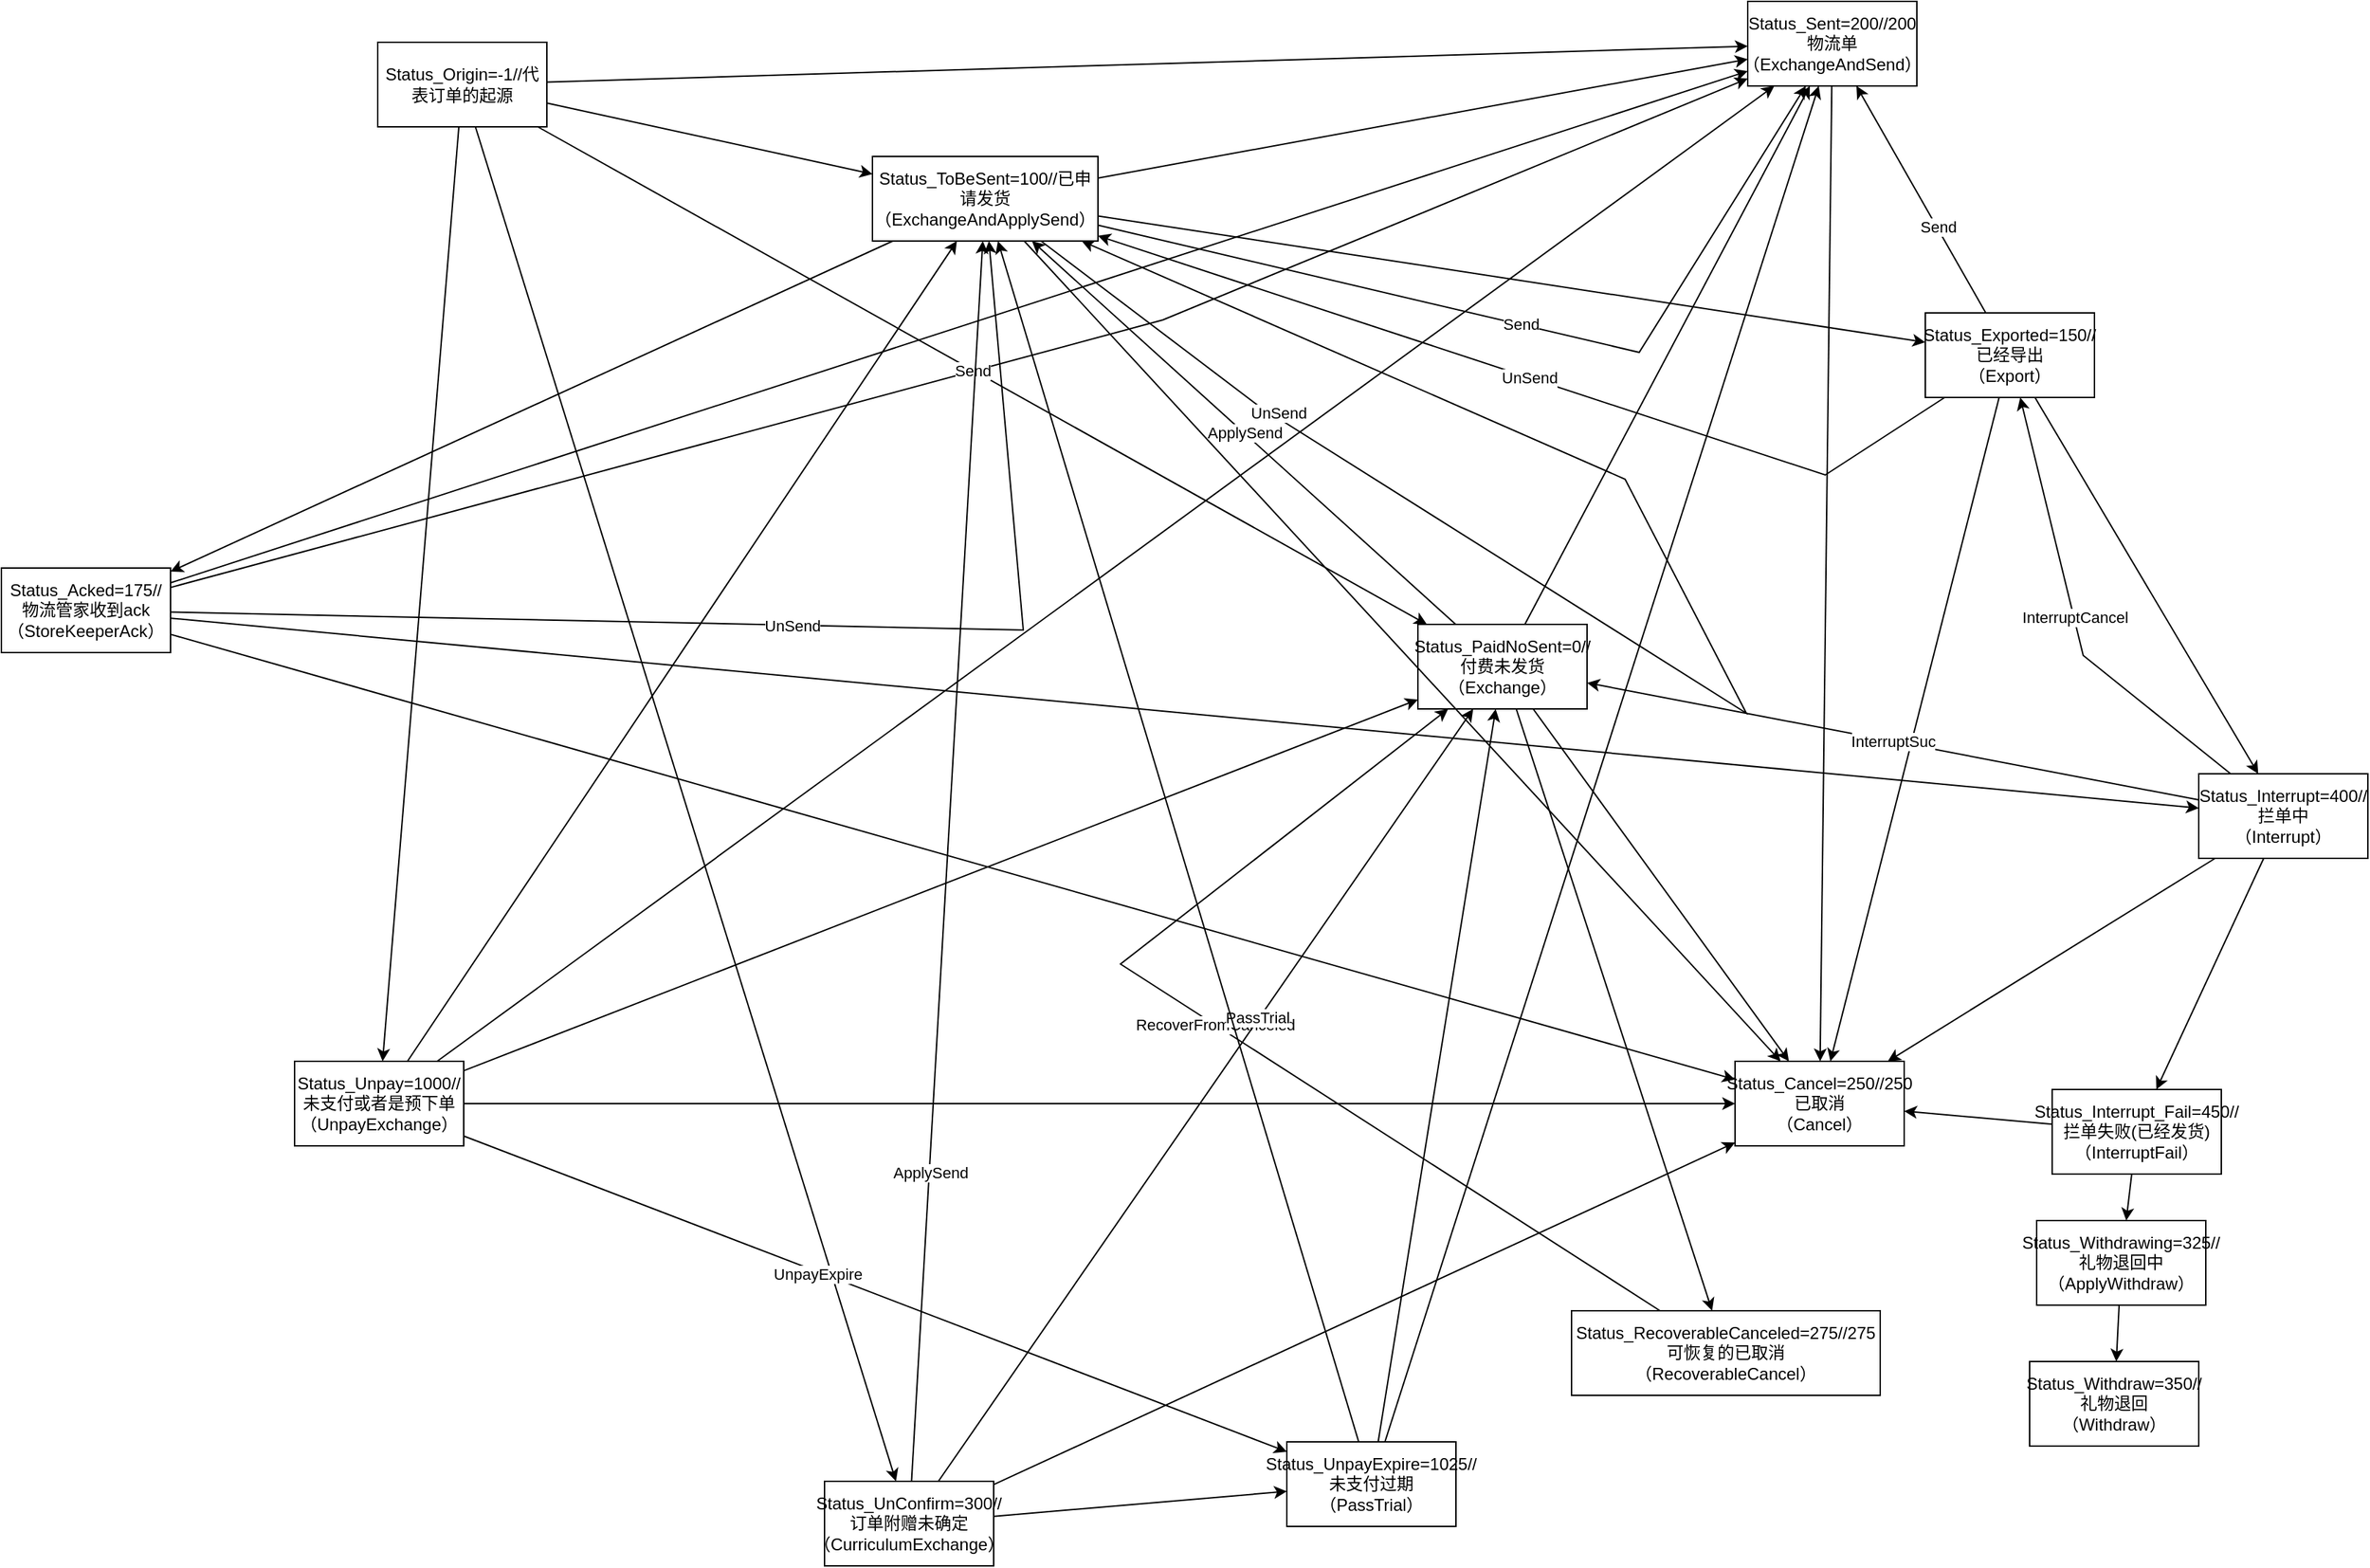 <mxfile version="20.8.3" type="github">
  <diagram id="fdzkevVaRtoIEABEt7VL" name="第 1 页">
    <mxGraphModel dx="1754" dy="1021" grid="0" gridSize="10" guides="1" tooltips="1" connect="1" arrows="1" fold="1" page="0" pageScale="1" pageWidth="827" pageHeight="1169" math="0" shadow="0">
      <root>
        <mxCell id="0" />
        <mxCell id="1" parent="0" />
        <mxCell id="ceMc0I4QSkiQqL9lnHnG-19" style="rounded=0;orthogonalLoop=1;jettySize=auto;html=1;" edge="1" parent="1" source="ceMc0I4QSkiQqL9lnHnG-2" target="ceMc0I4QSkiQqL9lnHnG-3">
          <mxGeometry relative="1" as="geometry" />
        </mxCell>
        <mxCell id="ceMc0I4QSkiQqL9lnHnG-23" style="rounded=0;orthogonalLoop=1;jettySize=auto;html=1;" edge="1" parent="1" source="ceMc0I4QSkiQqL9lnHnG-2" target="ceMc0I4QSkiQqL9lnHnG-4">
          <mxGeometry relative="1" as="geometry" />
        </mxCell>
        <mxCell id="ceMc0I4QSkiQqL9lnHnG-27" style="edgeStyle=none;rounded=0;orthogonalLoop=1;jettySize=auto;html=1;" edge="1" parent="1" source="ceMc0I4QSkiQqL9lnHnG-2" target="ceMc0I4QSkiQqL9lnHnG-7">
          <mxGeometry relative="1" as="geometry" />
        </mxCell>
        <mxCell id="ceMc0I4QSkiQqL9lnHnG-32" style="edgeStyle=none;rounded=0;orthogonalLoop=1;jettySize=auto;html=1;" edge="1" parent="1" source="ceMc0I4QSkiQqL9lnHnG-2" target="ceMc0I4QSkiQqL9lnHnG-17">
          <mxGeometry relative="1" as="geometry" />
        </mxCell>
        <mxCell id="ceMc0I4QSkiQqL9lnHnG-33" style="edgeStyle=none;rounded=0;orthogonalLoop=1;jettySize=auto;html=1;" edge="1" parent="1" source="ceMc0I4QSkiQqL9lnHnG-2" target="ceMc0I4QSkiQqL9lnHnG-11">
          <mxGeometry relative="1" as="geometry" />
        </mxCell>
        <mxCell id="ceMc0I4QSkiQqL9lnHnG-2" value="Status_Origin=-1//代表订单的起源" style="whiteSpace=wrap;html=1;" vertex="1" parent="1">
          <mxGeometry x="163" y="-196" width="120" height="60" as="geometry" />
        </mxCell>
        <mxCell id="ceMc0I4QSkiQqL9lnHnG-28" style="edgeStyle=none;rounded=0;orthogonalLoop=1;jettySize=auto;html=1;" edge="1" parent="1" source="ceMc0I4QSkiQqL9lnHnG-3" target="ceMc0I4QSkiQqL9lnHnG-7">
          <mxGeometry relative="1" as="geometry" />
        </mxCell>
        <mxCell id="ceMc0I4QSkiQqL9lnHnG-38" value="&lt;span style=&quot;font-size: 11px;&quot;&gt;ApplySend&lt;/span&gt;" style="edgeStyle=none;rounded=0;orthogonalLoop=1;jettySize=auto;html=1;" edge="1" parent="1" source="ceMc0I4QSkiQqL9lnHnG-3" target="ceMc0I4QSkiQqL9lnHnG-4">
          <mxGeometry relative="1" as="geometry" />
        </mxCell>
        <mxCell id="ceMc0I4QSkiQqL9lnHnG-52" style="edgeStyle=none;rounded=0;orthogonalLoop=1;jettySize=auto;html=1;" edge="1" parent="1" source="ceMc0I4QSkiQqL9lnHnG-3" target="ceMc0I4QSkiQqL9lnHnG-9">
          <mxGeometry relative="1" as="geometry" />
        </mxCell>
        <mxCell id="ceMc0I4QSkiQqL9lnHnG-70" style="edgeStyle=none;rounded=0;orthogonalLoop=1;jettySize=auto;html=1;" edge="1" parent="1" source="ceMc0I4QSkiQqL9lnHnG-3" target="ceMc0I4QSkiQqL9lnHnG-10">
          <mxGeometry relative="1" as="geometry" />
        </mxCell>
        <mxCell id="ceMc0I4QSkiQqL9lnHnG-3" value="Status_PaidNoSent=0//付费未发货&lt;br&gt;（Exchange）" style="whiteSpace=wrap;html=1;" vertex="1" parent="1">
          <mxGeometry x="901" y="217" width="120" height="60" as="geometry" />
        </mxCell>
        <mxCell id="ceMc0I4QSkiQqL9lnHnG-26" style="edgeStyle=none;rounded=0;orthogonalLoop=1;jettySize=auto;html=1;" edge="1" parent="1" source="ceMc0I4QSkiQqL9lnHnG-4" target="ceMc0I4QSkiQqL9lnHnG-7">
          <mxGeometry relative="1" as="geometry" />
        </mxCell>
        <mxCell id="ceMc0I4QSkiQqL9lnHnG-41" style="edgeStyle=none;rounded=0;orthogonalLoop=1;jettySize=auto;html=1;" edge="1" parent="1" source="ceMc0I4QSkiQqL9lnHnG-4" target="ceMc0I4QSkiQqL9lnHnG-5">
          <mxGeometry relative="1" as="geometry" />
        </mxCell>
        <mxCell id="ceMc0I4QSkiQqL9lnHnG-42" style="edgeStyle=none;rounded=0;orthogonalLoop=1;jettySize=auto;html=1;" edge="1" parent="1" source="ceMc0I4QSkiQqL9lnHnG-4" target="ceMc0I4QSkiQqL9lnHnG-6">
          <mxGeometry relative="1" as="geometry" />
        </mxCell>
        <mxCell id="ceMc0I4QSkiQqL9lnHnG-46" value="&lt;span style=&quot;font-size: 11px;&quot;&gt;Send&lt;/span&gt;" style="edgeStyle=none;rounded=0;orthogonalLoop=1;jettySize=auto;html=1;" edge="1" parent="1" source="ceMc0I4QSkiQqL9lnHnG-4" target="ceMc0I4QSkiQqL9lnHnG-7">
          <mxGeometry relative="1" as="geometry">
            <Array as="points">
              <mxPoint x="1058" y="24" />
            </Array>
          </mxGeometry>
        </mxCell>
        <mxCell id="ceMc0I4QSkiQqL9lnHnG-49" style="edgeStyle=none;rounded=0;orthogonalLoop=1;jettySize=auto;html=1;" edge="1" parent="1" source="ceMc0I4QSkiQqL9lnHnG-4" target="ceMc0I4QSkiQqL9lnHnG-4">
          <mxGeometry relative="1" as="geometry">
            <mxPoint x="1191" y="310.5" as="targetPoint" />
            <Array as="points">
              <mxPoint x="788" y="62" />
              <mxPoint x="1134" y="280" />
              <mxPoint x="1048" y="114" />
            </Array>
          </mxGeometry>
        </mxCell>
        <mxCell id="ceMc0I4QSkiQqL9lnHnG-50" value="UnSend" style="edgeLabel;html=1;align=center;verticalAlign=middle;resizable=0;points=[];" vertex="1" connectable="0" parent="ceMc0I4QSkiQqL9lnHnG-49">
          <mxGeometry x="-0.656" y="3" relative="1" as="geometry">
            <mxPoint as="offset" />
          </mxGeometry>
        </mxCell>
        <mxCell id="ceMc0I4QSkiQqL9lnHnG-51" style="edgeStyle=none;rounded=0;orthogonalLoop=1;jettySize=auto;html=1;" edge="1" parent="1" source="ceMc0I4QSkiQqL9lnHnG-4" target="ceMc0I4QSkiQqL9lnHnG-9">
          <mxGeometry relative="1" as="geometry" />
        </mxCell>
        <mxCell id="ceMc0I4QSkiQqL9lnHnG-4" value="Status_ToBeSent=100//已申请发货&lt;br&gt;（ExchangeAndApplySend）" style="whiteSpace=wrap;html=1;" vertex="1" parent="1">
          <mxGeometry x="514" y="-115" width="160" height="60" as="geometry" />
        </mxCell>
        <mxCell id="ceMc0I4QSkiQqL9lnHnG-43" style="edgeStyle=none;rounded=0;orthogonalLoop=1;jettySize=auto;html=1;" edge="1" parent="1" source="ceMc0I4QSkiQqL9lnHnG-5" target="ceMc0I4QSkiQqL9lnHnG-7">
          <mxGeometry relative="1" as="geometry" />
        </mxCell>
        <mxCell id="ceMc0I4QSkiQqL9lnHnG-44" value="Send" style="edgeLabel;html=1;align=center;verticalAlign=middle;resizable=0;points=[];" vertex="1" connectable="0" parent="ceMc0I4QSkiQqL9lnHnG-43">
          <mxGeometry x="-0.247" y="-1" relative="1" as="geometry">
            <mxPoint as="offset" />
          </mxGeometry>
        </mxCell>
        <mxCell id="ceMc0I4QSkiQqL9lnHnG-47" value="&lt;span style=&quot;font-size: 11px;&quot;&gt;UnSend&lt;/span&gt;" style="edgeStyle=none;rounded=0;orthogonalLoop=1;jettySize=auto;html=1;" edge="1" parent="1" source="ceMc0I4QSkiQqL9lnHnG-5" target="ceMc0I4QSkiQqL9lnHnG-4">
          <mxGeometry relative="1" as="geometry">
            <Array as="points">
              <mxPoint x="1190" y="111" />
            </Array>
          </mxGeometry>
        </mxCell>
        <mxCell id="ceMc0I4QSkiQqL9lnHnG-58" style="edgeStyle=none;rounded=0;orthogonalLoop=1;jettySize=auto;html=1;" edge="1" parent="1" source="ceMc0I4QSkiQqL9lnHnG-5" target="ceMc0I4QSkiQqL9lnHnG-9">
          <mxGeometry relative="1" as="geometry" />
        </mxCell>
        <mxCell id="ceMc0I4QSkiQqL9lnHnG-60" style="edgeStyle=none;rounded=0;orthogonalLoop=1;jettySize=auto;html=1;" edge="1" parent="1" source="ceMc0I4QSkiQqL9lnHnG-5" target="ceMc0I4QSkiQqL9lnHnG-15">
          <mxGeometry relative="1" as="geometry" />
        </mxCell>
        <mxCell id="ceMc0I4QSkiQqL9lnHnG-5" value="&lt;div&gt;Status_Exported=150//已经导出&lt;/div&gt;&lt;div&gt;（Export）&lt;/div&gt;" style="whiteSpace=wrap;html=1;" vertex="1" parent="1">
          <mxGeometry x="1261" y="-4" width="120" height="60" as="geometry" />
        </mxCell>
        <mxCell id="ceMc0I4QSkiQqL9lnHnG-31" style="edgeStyle=none;rounded=0;orthogonalLoop=1;jettySize=auto;html=1;" edge="1" parent="1" source="ceMc0I4QSkiQqL9lnHnG-6" target="ceMc0I4QSkiQqL9lnHnG-7">
          <mxGeometry relative="1" as="geometry" />
        </mxCell>
        <mxCell id="ceMc0I4QSkiQqL9lnHnG-45" value="&lt;span style=&quot;font-size: 11px;&quot;&gt;Send&lt;/span&gt;" style="edgeStyle=none;rounded=0;orthogonalLoop=1;jettySize=auto;html=1;" edge="1" parent="1" source="ceMc0I4QSkiQqL9lnHnG-6" target="ceMc0I4QSkiQqL9lnHnG-7">
          <mxGeometry relative="1" as="geometry">
            <Array as="points">
              <mxPoint x="720" y="1" />
            </Array>
          </mxGeometry>
        </mxCell>
        <mxCell id="ceMc0I4QSkiQqL9lnHnG-48" value="&lt;span style=&quot;font-size: 11px;&quot;&gt;UnSend&lt;/span&gt;" style="edgeStyle=none;rounded=0;orthogonalLoop=1;jettySize=auto;html=1;" edge="1" parent="1" source="ceMc0I4QSkiQqL9lnHnG-6" target="ceMc0I4QSkiQqL9lnHnG-4">
          <mxGeometry relative="1" as="geometry">
            <Array as="points">
              <mxPoint x="621" y="221" />
            </Array>
          </mxGeometry>
        </mxCell>
        <mxCell id="ceMc0I4QSkiQqL9lnHnG-59" style="edgeStyle=none;rounded=0;orthogonalLoop=1;jettySize=auto;html=1;" edge="1" parent="1" source="ceMc0I4QSkiQqL9lnHnG-6" target="ceMc0I4QSkiQqL9lnHnG-9">
          <mxGeometry relative="1" as="geometry" />
        </mxCell>
        <mxCell id="ceMc0I4QSkiQqL9lnHnG-61" style="edgeStyle=none;rounded=0;orthogonalLoop=1;jettySize=auto;html=1;" edge="1" parent="1" source="ceMc0I4QSkiQqL9lnHnG-6" target="ceMc0I4QSkiQqL9lnHnG-15">
          <mxGeometry relative="1" as="geometry" />
        </mxCell>
        <mxCell id="ceMc0I4QSkiQqL9lnHnG-6" value="Status_Acked=175//物流管家收到ack&lt;br&gt;（StoreKeeperAck）" style="whiteSpace=wrap;html=1;" vertex="1" parent="1">
          <mxGeometry x="-104" y="177" width="120" height="60" as="geometry" />
        </mxCell>
        <mxCell id="ceMc0I4QSkiQqL9lnHnG-55" style="edgeStyle=none;rounded=0;orthogonalLoop=1;jettySize=auto;html=1;" edge="1" parent="1" source="ceMc0I4QSkiQqL9lnHnG-7" target="ceMc0I4QSkiQqL9lnHnG-9">
          <mxGeometry relative="1" as="geometry" />
        </mxCell>
        <mxCell id="ceMc0I4QSkiQqL9lnHnG-7" value="Status_Sent=200//200物流单&lt;br&gt;（ExchangeAndSend）" style="whiteSpace=wrap;html=1;" vertex="1" parent="1">
          <mxGeometry x="1135" y="-225" width="120" height="60" as="geometry" />
        </mxCell>
        <mxCell id="ceMc0I4QSkiQqL9lnHnG-9" value="Status_Cancel=250//250已取消&lt;br&gt;（Cancel）" style="whiteSpace=wrap;html=1;" vertex="1" parent="1">
          <mxGeometry x="1126" y="527" width="120" height="60" as="geometry" />
        </mxCell>
        <mxCell id="ceMc0I4QSkiQqL9lnHnG-71" value="&lt;span style=&quot;font-size: 11px;&quot;&gt;RecoverFromCanceled&lt;/span&gt;" style="edgeStyle=none;rounded=0;orthogonalLoop=1;jettySize=auto;html=1;" edge="1" parent="1" source="ceMc0I4QSkiQqL9lnHnG-10" target="ceMc0I4QSkiQqL9lnHnG-3">
          <mxGeometry relative="1" as="geometry">
            <Array as="points">
              <mxPoint x="690" y="458" />
            </Array>
          </mxGeometry>
        </mxCell>
        <mxCell id="ceMc0I4QSkiQqL9lnHnG-10" value="Status_RecoverableCanceled=275//275可恢复的已取消&lt;br&gt;（RecoverableCancel）" style="whiteSpace=wrap;html=1;" vertex="1" parent="1">
          <mxGeometry x="1010" y="704" width="219" height="60" as="geometry" />
        </mxCell>
        <mxCell id="ceMc0I4QSkiQqL9lnHnG-34" style="edgeStyle=none;rounded=0;orthogonalLoop=1;jettySize=auto;html=1;" edge="1" parent="1" source="ceMc0I4QSkiQqL9lnHnG-11" target="ceMc0I4QSkiQqL9lnHnG-3">
          <mxGeometry relative="1" as="geometry" />
        </mxCell>
        <mxCell id="ceMc0I4QSkiQqL9lnHnG-35" value="PassTrial" style="edgeLabel;html=1;align=center;verticalAlign=middle;resizable=0;points=[];" vertex="1" connectable="0" parent="ceMc0I4QSkiQqL9lnHnG-34">
          <mxGeometry x="0.198" y="2" relative="1" as="geometry">
            <mxPoint as="offset" />
          </mxGeometry>
        </mxCell>
        <mxCell id="ceMc0I4QSkiQqL9lnHnG-37" style="edgeStyle=none;rounded=0;orthogonalLoop=1;jettySize=auto;html=1;" edge="1" parent="1" source="ceMc0I4QSkiQqL9lnHnG-11" target="ceMc0I4QSkiQqL9lnHnG-18">
          <mxGeometry relative="1" as="geometry" />
        </mxCell>
        <mxCell id="ceMc0I4QSkiQqL9lnHnG-39" style="edgeStyle=none;rounded=0;orthogonalLoop=1;jettySize=auto;html=1;" edge="1" parent="1" source="ceMc0I4QSkiQqL9lnHnG-11" target="ceMc0I4QSkiQqL9lnHnG-4">
          <mxGeometry relative="1" as="geometry" />
        </mxCell>
        <mxCell id="ceMc0I4QSkiQqL9lnHnG-40" value="ApplySend" style="edgeLabel;html=1;align=center;verticalAlign=middle;resizable=0;points=[];" vertex="1" connectable="0" parent="ceMc0I4QSkiQqL9lnHnG-39">
          <mxGeometry x="-0.501" relative="1" as="geometry">
            <mxPoint as="offset" />
          </mxGeometry>
        </mxCell>
        <mxCell id="ceMc0I4QSkiQqL9lnHnG-54" style="edgeStyle=none;rounded=0;orthogonalLoop=1;jettySize=auto;html=1;" edge="1" parent="1" source="ceMc0I4QSkiQqL9lnHnG-11" target="ceMc0I4QSkiQqL9lnHnG-9">
          <mxGeometry relative="1" as="geometry" />
        </mxCell>
        <mxCell id="ceMc0I4QSkiQqL9lnHnG-11" value="Status_UnConfirm=300//订单附赠未确定&lt;br&gt;（CurriculumExchange）" style="whiteSpace=wrap;html=1;" vertex="1" parent="1">
          <mxGeometry x="480" y="825" width="120" height="60" as="geometry" />
        </mxCell>
        <mxCell id="ceMc0I4QSkiQqL9lnHnG-69" style="edgeStyle=none;rounded=0;orthogonalLoop=1;jettySize=auto;html=1;" edge="1" parent="1" source="ceMc0I4QSkiQqL9lnHnG-13" target="ceMc0I4QSkiQqL9lnHnG-14">
          <mxGeometry relative="1" as="geometry" />
        </mxCell>
        <mxCell id="ceMc0I4QSkiQqL9lnHnG-13" value="Status_Withdrawing=325//礼物退回中&lt;br&gt;（ApplyWithdraw）" style="whiteSpace=wrap;html=1;" vertex="1" parent="1">
          <mxGeometry x="1340" y="640" width="120" height="60" as="geometry" />
        </mxCell>
        <mxCell id="ceMc0I4QSkiQqL9lnHnG-14" value="Status_Withdraw=350//礼物退回&lt;br&gt;（Withdraw）" style="whiteSpace=wrap;html=1;" vertex="1" parent="1">
          <mxGeometry x="1335" y="740" width="120" height="60" as="geometry" />
        </mxCell>
        <mxCell id="ceMc0I4QSkiQqL9lnHnG-56" style="edgeStyle=none;rounded=0;orthogonalLoop=1;jettySize=auto;html=1;" edge="1" parent="1" source="ceMc0I4QSkiQqL9lnHnG-15" target="ceMc0I4QSkiQqL9lnHnG-9">
          <mxGeometry relative="1" as="geometry" />
        </mxCell>
        <mxCell id="ceMc0I4QSkiQqL9lnHnG-62" value="&lt;span style=&quot;font-size: 11px;&quot;&gt;InterruptCancel&lt;/span&gt;" style="edgeStyle=none;rounded=0;orthogonalLoop=1;jettySize=auto;html=1;" edge="1" parent="1" source="ceMc0I4QSkiQqL9lnHnG-15" target="ceMc0I4QSkiQqL9lnHnG-5">
          <mxGeometry relative="1" as="geometry">
            <Array as="points">
              <mxPoint x="1373" y="239" />
            </Array>
          </mxGeometry>
        </mxCell>
        <mxCell id="ceMc0I4QSkiQqL9lnHnG-63" value="&lt;span style=&quot;font-size: 11px;&quot;&gt;InterruptSuc&lt;/span&gt;" style="edgeStyle=none;rounded=0;orthogonalLoop=1;jettySize=auto;html=1;" edge="1" parent="1" source="ceMc0I4QSkiQqL9lnHnG-15" target="ceMc0I4QSkiQqL9lnHnG-3">
          <mxGeometry relative="1" as="geometry" />
        </mxCell>
        <mxCell id="ceMc0I4QSkiQqL9lnHnG-64" style="edgeStyle=none;rounded=0;orthogonalLoop=1;jettySize=auto;html=1;" edge="1" parent="1" source="ceMc0I4QSkiQqL9lnHnG-15" target="ceMc0I4QSkiQqL9lnHnG-16">
          <mxGeometry relative="1" as="geometry" />
        </mxCell>
        <mxCell id="ceMc0I4QSkiQqL9lnHnG-15" value="Status_Interrupt=400//拦单中&lt;br&gt;（Interrupt）" style="whiteSpace=wrap;html=1;" vertex="1" parent="1">
          <mxGeometry x="1455" y="323" width="120" height="60" as="geometry" />
        </mxCell>
        <mxCell id="ceMc0I4QSkiQqL9lnHnG-57" style="edgeStyle=none;rounded=0;orthogonalLoop=1;jettySize=auto;html=1;" edge="1" parent="1" source="ceMc0I4QSkiQqL9lnHnG-16" target="ceMc0I4QSkiQqL9lnHnG-9">
          <mxGeometry relative="1" as="geometry" />
        </mxCell>
        <mxCell id="ceMc0I4QSkiQqL9lnHnG-66" style="edgeStyle=none;rounded=0;orthogonalLoop=1;jettySize=auto;html=1;" edge="1" parent="1" source="ceMc0I4QSkiQqL9lnHnG-16" target="ceMc0I4QSkiQqL9lnHnG-13">
          <mxGeometry relative="1" as="geometry" />
        </mxCell>
        <mxCell id="ceMc0I4QSkiQqL9lnHnG-16" value="Status_Interrupt_Fail=450//拦单失败(已经发货)&lt;br&gt;（InterruptFail）" style="whiteSpace=wrap;html=1;" vertex="1" parent="1">
          <mxGeometry x="1351" y="547" width="120" height="60" as="geometry" />
        </mxCell>
        <mxCell id="ceMc0I4QSkiQqL9lnHnG-20" style="rounded=0;orthogonalLoop=1;jettySize=auto;html=1;" edge="1" parent="1" source="ceMc0I4QSkiQqL9lnHnG-17" target="ceMc0I4QSkiQqL9lnHnG-3">
          <mxGeometry relative="1" as="geometry" />
        </mxCell>
        <mxCell id="ceMc0I4QSkiQqL9lnHnG-24" style="rounded=0;orthogonalLoop=1;jettySize=auto;html=1;" edge="1" parent="1" source="ceMc0I4QSkiQqL9lnHnG-17" target="ceMc0I4QSkiQqL9lnHnG-4">
          <mxGeometry relative="1" as="geometry" />
        </mxCell>
        <mxCell id="ceMc0I4QSkiQqL9lnHnG-29" style="edgeStyle=none;rounded=0;orthogonalLoop=1;jettySize=auto;html=1;" edge="1" parent="1" source="ceMc0I4QSkiQqL9lnHnG-17" target="ceMc0I4QSkiQqL9lnHnG-7">
          <mxGeometry relative="1" as="geometry" />
        </mxCell>
        <mxCell id="ceMc0I4QSkiQqL9lnHnG-53" style="edgeStyle=none;rounded=0;orthogonalLoop=1;jettySize=auto;html=1;" edge="1" parent="1" source="ceMc0I4QSkiQqL9lnHnG-17" target="ceMc0I4QSkiQqL9lnHnG-9">
          <mxGeometry relative="1" as="geometry" />
        </mxCell>
        <mxCell id="ceMc0I4QSkiQqL9lnHnG-72" style="edgeStyle=none;rounded=0;orthogonalLoop=1;jettySize=auto;html=1;" edge="1" parent="1" source="ceMc0I4QSkiQqL9lnHnG-17" target="ceMc0I4QSkiQqL9lnHnG-18">
          <mxGeometry relative="1" as="geometry" />
        </mxCell>
        <mxCell id="ceMc0I4QSkiQqL9lnHnG-73" value="UnpayExpire" style="edgeLabel;html=1;align=center;verticalAlign=middle;resizable=0;points=[];" vertex="1" connectable="0" parent="ceMc0I4QSkiQqL9lnHnG-72">
          <mxGeometry x="-0.14" y="-1" relative="1" as="geometry">
            <mxPoint as="offset" />
          </mxGeometry>
        </mxCell>
        <mxCell id="ceMc0I4QSkiQqL9lnHnG-17" value="Status_Unpay=1000//未支付或者是预下单&lt;br&gt;（UnpayExchange）" style="whiteSpace=wrap;html=1;" vertex="1" parent="1">
          <mxGeometry x="104" y="527" width="120" height="60" as="geometry" />
        </mxCell>
        <mxCell id="ceMc0I4QSkiQqL9lnHnG-21" style="rounded=0;orthogonalLoop=1;jettySize=auto;html=1;" edge="1" parent="1" source="ceMc0I4QSkiQqL9lnHnG-18" target="ceMc0I4QSkiQqL9lnHnG-3">
          <mxGeometry relative="1" as="geometry" />
        </mxCell>
        <mxCell id="ceMc0I4QSkiQqL9lnHnG-25" style="edgeStyle=none;rounded=0;orthogonalLoop=1;jettySize=auto;html=1;" edge="1" parent="1" source="ceMc0I4QSkiQqL9lnHnG-18" target="ceMc0I4QSkiQqL9lnHnG-4">
          <mxGeometry relative="1" as="geometry" />
        </mxCell>
        <mxCell id="ceMc0I4QSkiQqL9lnHnG-30" style="edgeStyle=none;rounded=0;orthogonalLoop=1;jettySize=auto;html=1;" edge="1" parent="1" source="ceMc0I4QSkiQqL9lnHnG-18" target="ceMc0I4QSkiQqL9lnHnG-7">
          <mxGeometry relative="1" as="geometry" />
        </mxCell>
        <mxCell id="ceMc0I4QSkiQqL9lnHnG-18" value="Status_UnpayExpire=1025//未支付过期&lt;br&gt;（PassTrial）" style="whiteSpace=wrap;html=1;" vertex="1" parent="1">
          <mxGeometry x="808" y="797" width="120" height="60" as="geometry" />
        </mxCell>
      </root>
    </mxGraphModel>
  </diagram>
</mxfile>
